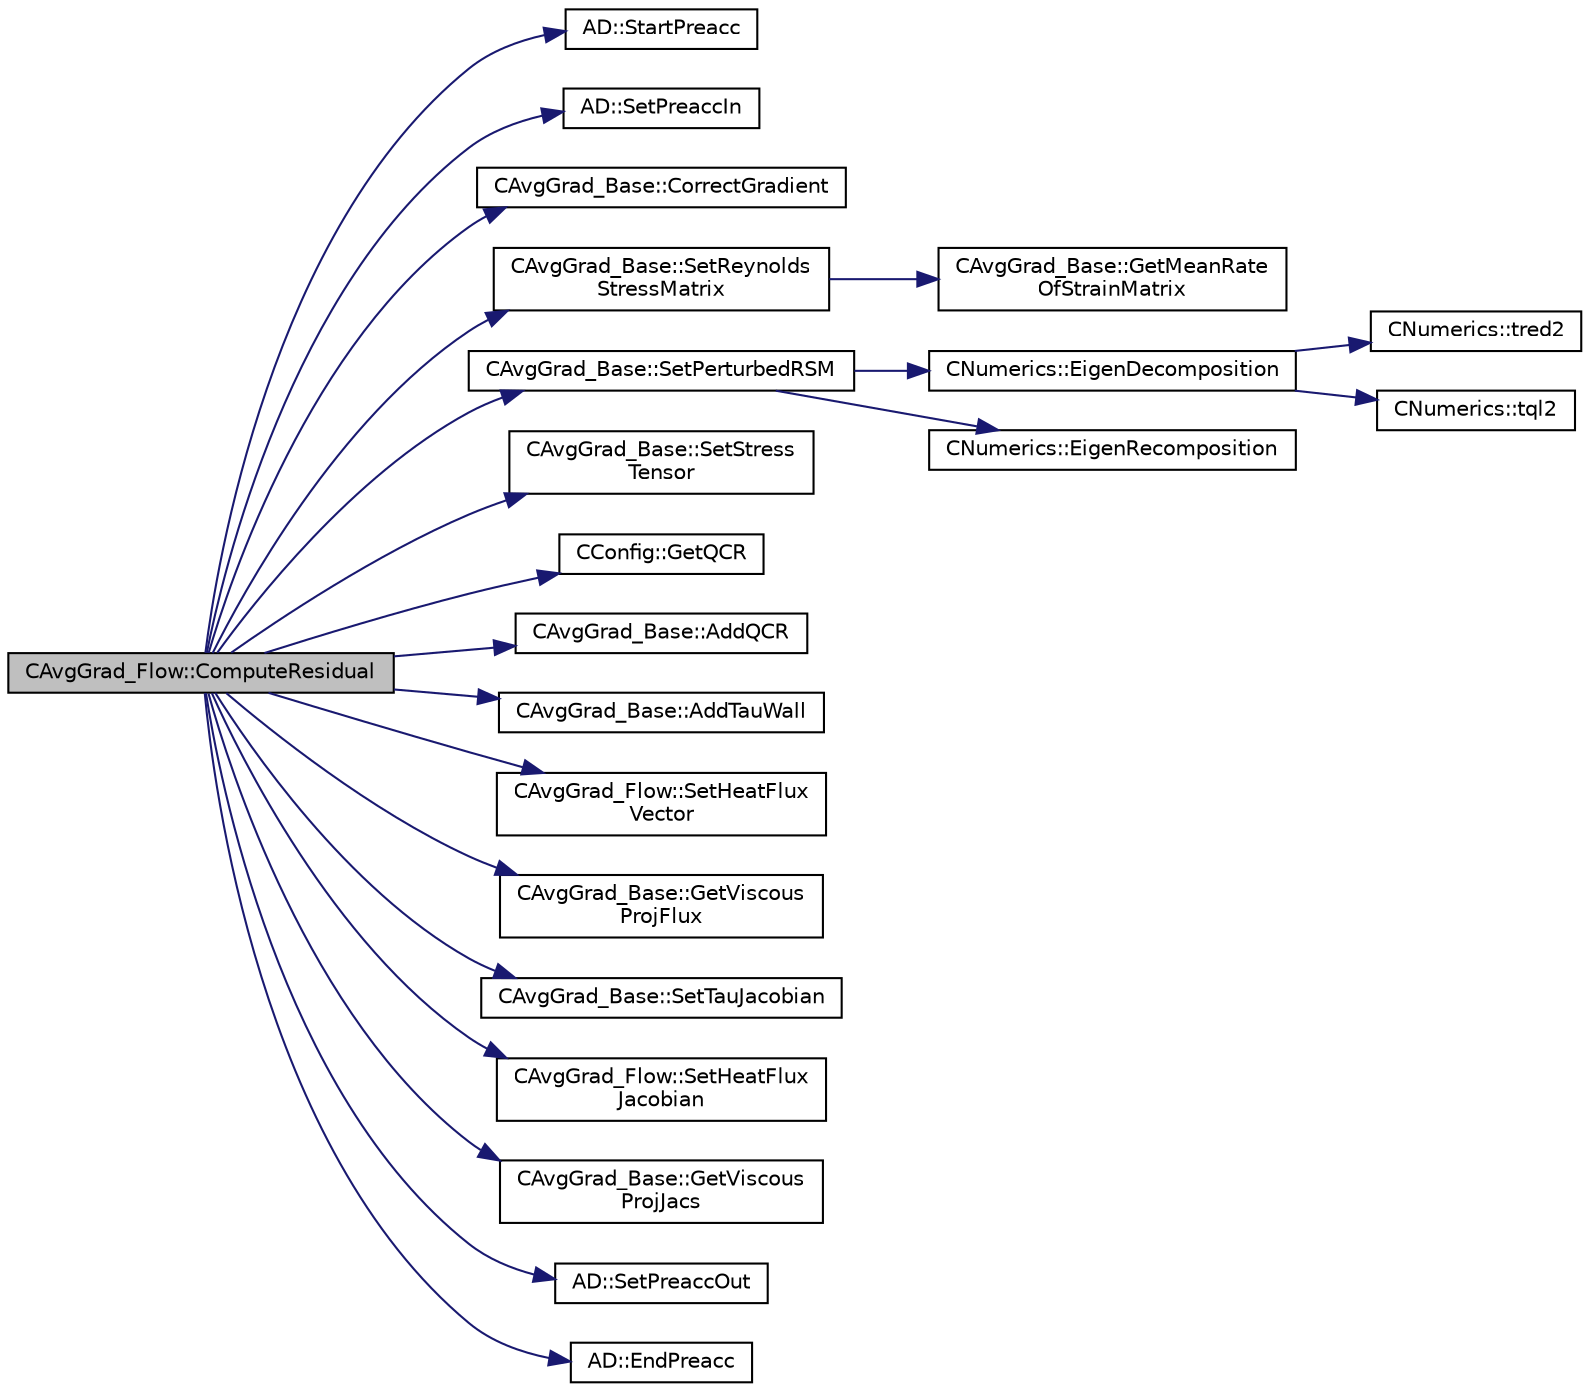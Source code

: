 digraph "CAvgGrad_Flow::ComputeResidual"
{
  edge [fontname="Helvetica",fontsize="10",labelfontname="Helvetica",labelfontsize="10"];
  node [fontname="Helvetica",fontsize="10",shape=record];
  rankdir="LR";
  Node4 [label="CAvgGrad_Flow::ComputeResidual",height=0.2,width=0.4,color="black", fillcolor="grey75", style="filled", fontcolor="black"];
  Node4 -> Node5 [color="midnightblue",fontsize="10",style="solid",fontname="Helvetica"];
  Node5 [label="AD::StartPreacc",height=0.2,width=0.4,color="black", fillcolor="white", style="filled",URL="$namespace_a_d.html#a2a1e9c4b109fd751e84132c9495de3ff",tooltip="Starts a new preaccumulation section and sets the input variables. "];
  Node4 -> Node6 [color="midnightblue",fontsize="10",style="solid",fontname="Helvetica"];
  Node6 [label="AD::SetPreaccIn",height=0.2,width=0.4,color="black", fillcolor="white", style="filled",URL="$namespace_a_d.html#aad703f3a82e509c88b92ae638f75383c",tooltip="Sets the scalar input of a preaccumulation section. "];
  Node4 -> Node7 [color="midnightblue",fontsize="10",style="solid",fontname="Helvetica"];
  Node7 [label="CAvgGrad_Base::CorrectGradient",height=0.2,width=0.4,color="black", fillcolor="white", style="filled",URL="$class_c_avg_grad___base.html#a470c512dfe09e88794803e92446f0818",tooltip="Apply a correction to the gradient to reduce the truncation error. "];
  Node4 -> Node8 [color="midnightblue",fontsize="10",style="solid",fontname="Helvetica"];
  Node8 [label="CAvgGrad_Base::SetReynolds\lStressMatrix",height=0.2,width=0.4,color="black", fillcolor="white", style="filled",URL="$class_c_avg_grad___base.html#abb9a6cb2c20f802800015908cadec4d9",tooltip="Initialize the Reynolds Stress Matrix. "];
  Node8 -> Node9 [color="midnightblue",fontsize="10",style="solid",fontname="Helvetica"];
  Node9 [label="CAvgGrad_Base::GetMeanRate\lOfStrainMatrix",height=0.2,width=0.4,color="black", fillcolor="white", style="filled",URL="$class_c_avg_grad___base.html#adbd319d8eedb2de5e0c1432eb35fade0",tooltip="Get the mean rate of strain matrix based on velocity gradients. "];
  Node4 -> Node10 [color="midnightblue",fontsize="10",style="solid",fontname="Helvetica"];
  Node10 [label="CAvgGrad_Base::SetPerturbedRSM",height=0.2,width=0.4,color="black", fillcolor="white", style="filled",URL="$class_c_avg_grad___base.html#ab2505232ec88f7ef79d1575537fee1ea",tooltip="Perturb the Reynolds stress tensor based on parameters. "];
  Node10 -> Node11 [color="midnightblue",fontsize="10",style="solid",fontname="Helvetica"];
  Node11 [label="CNumerics::EigenDecomposition",height=0.2,width=0.4,color="black", fillcolor="white", style="filled",URL="$class_c_numerics.html#a8d238ff66beb884300d488c39c3fac96",tooltip="Decomposes the symmetric matrix A_ij, into eigenvectors and eigenvalues. "];
  Node11 -> Node12 [color="midnightblue",fontsize="10",style="solid",fontname="Helvetica"];
  Node12 [label="CNumerics::tred2",height=0.2,width=0.4,color="black", fillcolor="white", style="filled",URL="$class_c_numerics.html#acd1d6d16d5ec49ae0bf895999a2ac8b0",tooltip="tred2 "];
  Node11 -> Node13 [color="midnightblue",fontsize="10",style="solid",fontname="Helvetica"];
  Node13 [label="CNumerics::tql2",height=0.2,width=0.4,color="black", fillcolor="white", style="filled",URL="$class_c_numerics.html#add21b152c88506f60551ae5ea65c9831",tooltip="tql2 "];
  Node10 -> Node14 [color="midnightblue",fontsize="10",style="solid",fontname="Helvetica"];
  Node14 [label="CNumerics::EigenRecomposition",height=0.2,width=0.4,color="black", fillcolor="white", style="filled",URL="$class_c_numerics.html#af2ee3fa8edacef9e0279f7ac0c323a57",tooltip="Recomposes the eigenvectors and eigenvalues into a matrix. "];
  Node4 -> Node15 [color="midnightblue",fontsize="10",style="solid",fontname="Helvetica"];
  Node15 [label="CAvgGrad_Base::SetStress\lTensor",height=0.2,width=0.4,color="black", fillcolor="white", style="filled",URL="$class_c_avg_grad___base.html#a78834d71888152df8585815995703abc",tooltip="Calculate the viscous + turbulent stress tensor. "];
  Node4 -> Node16 [color="midnightblue",fontsize="10",style="solid",fontname="Helvetica"];
  Node16 [label="CConfig::GetQCR",height=0.2,width=0.4,color="black", fillcolor="white", style="filled",URL="$class_c_config.html#a56a90b16ae9d036e2f048347b884aaca",tooltip="Get QCR (SA-QCR2000). "];
  Node4 -> Node17 [color="midnightblue",fontsize="10",style="solid",fontname="Helvetica"];
  Node17 [label="CAvgGrad_Base::AddQCR",height=0.2,width=0.4,color="black", fillcolor="white", style="filled",URL="$class_c_avg_grad___base.html#a29bc7ae32466dc9483cda0cf28687f8e",tooltip="Add a correction using a Quadratic Constitutive Relation. "];
  Node4 -> Node18 [color="midnightblue",fontsize="10",style="solid",fontname="Helvetica"];
  Node18 [label="CAvgGrad_Base::AddTauWall",height=0.2,width=0.4,color="black", fillcolor="white", style="filled",URL="$class_c_avg_grad___base.html#a4b8253e86749005d6d2e54191b9c9e8e",tooltip="Scale the stress tensor using a predefined wall stress. "];
  Node4 -> Node19 [color="midnightblue",fontsize="10",style="solid",fontname="Helvetica"];
  Node19 [label="CAvgGrad_Flow::SetHeatFlux\lVector",height=0.2,width=0.4,color="black", fillcolor="white", style="filled",URL="$class_c_avg_grad___flow.html#a6dffcbb8c3e2a0acd9765ce38a40853a",tooltip="Compute the heat flux due to molecular and turbulent diffusivity. "];
  Node4 -> Node20 [color="midnightblue",fontsize="10",style="solid",fontname="Helvetica"];
  Node20 [label="CAvgGrad_Base::GetViscous\lProjFlux",height=0.2,width=0.4,color="black", fillcolor="white", style="filled",URL="$class_c_avg_grad___base.html#ac6bc0860c8904a418a3189d04615c9fa",tooltip="Compute the projection of the viscous fluxes into a direction. "];
  Node4 -> Node21 [color="midnightblue",fontsize="10",style="solid",fontname="Helvetica"];
  Node21 [label="CAvgGrad_Base::SetTauJacobian",height=0.2,width=0.4,color="black", fillcolor="white", style="filled",URL="$class_c_avg_grad___base.html#ac67127ab3c3a68aaab1ae8060e36556c",tooltip="Calculate the Jacobian of the viscous + turbulent stress tensor. "];
  Node4 -> Node22 [color="midnightblue",fontsize="10",style="solid",fontname="Helvetica"];
  Node22 [label="CAvgGrad_Flow::SetHeatFlux\lJacobian",height=0.2,width=0.4,color="black", fillcolor="white", style="filled",URL="$class_c_avg_grad___flow.html#a251ffc05cf49da44b72b2bdf50b2ac99",tooltip="Compute the Jacobian of the heat flux vector. "];
  Node4 -> Node23 [color="midnightblue",fontsize="10",style="solid",fontname="Helvetica"];
  Node23 [label="CAvgGrad_Base::GetViscous\lProjJacs",height=0.2,width=0.4,color="black", fillcolor="white", style="filled",URL="$class_c_avg_grad___base.html#a7d3df94e33f6f421be59457d22c94551",tooltip="TSL-Approximation of Viscous NS Jacobians. "];
  Node4 -> Node24 [color="midnightblue",fontsize="10",style="solid",fontname="Helvetica"];
  Node24 [label="AD::SetPreaccOut",height=0.2,width=0.4,color="black", fillcolor="white", style="filled",URL="$namespace_a_d.html#ab3a80e24a5c8c2beb01131c57dcae4b2",tooltip="Sets the scalar output of a preaccumulation section. "];
  Node4 -> Node25 [color="midnightblue",fontsize="10",style="solid",fontname="Helvetica"];
  Node25 [label="AD::EndPreacc",height=0.2,width=0.4,color="black", fillcolor="white", style="filled",URL="$namespace_a_d.html#a309d057a92faa60a3a760254678ec9ea",tooltip="Ends a preaccumulation section and computes the local Jacobi matrix of a code section using the varia..."];
}

